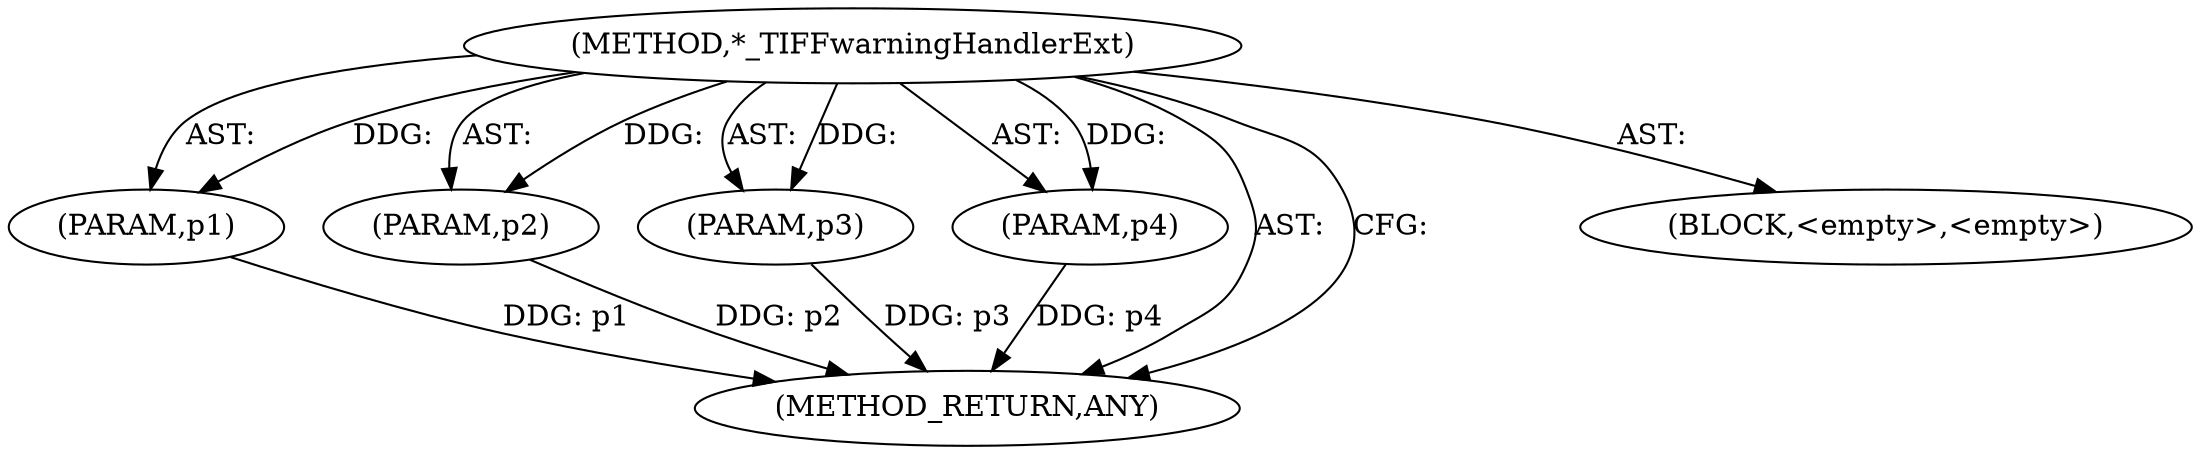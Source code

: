 digraph "*_TIFFwarningHandlerExt" {  
"100596" [label = <(METHOD,*_TIFFwarningHandlerExt)> ]
"100597" [label = <(PARAM,p1)> ]
"100598" [label = <(PARAM,p2)> ]
"100599" [label = <(PARAM,p3)> ]
"100600" [label = <(PARAM,p4)> ]
"100601" [label = <(METHOD_RETURN,ANY)> ]
"100602" [label = <(BLOCK,&lt;empty&gt;,&lt;empty&gt;)> ]
  "100596" -> "100601"  [ label = "AST: "] 
  "100596" -> "100597"  [ label = "AST: "] 
  "100596" -> "100602"  [ label = "AST: "] 
  "100596" -> "100598"  [ label = "AST: "] 
  "100596" -> "100599"  [ label = "AST: "] 
  "100596" -> "100600"  [ label = "AST: "] 
  "100596" -> "100601"  [ label = "CFG: "] 
  "100597" -> "100601"  [ label = "DDG: p1"] 
  "100598" -> "100601"  [ label = "DDG: p2"] 
  "100599" -> "100601"  [ label = "DDG: p3"] 
  "100600" -> "100601"  [ label = "DDG: p4"] 
  "100596" -> "100597"  [ label = "DDG: "] 
  "100596" -> "100598"  [ label = "DDG: "] 
  "100596" -> "100599"  [ label = "DDG: "] 
  "100596" -> "100600"  [ label = "DDG: "] 
}
